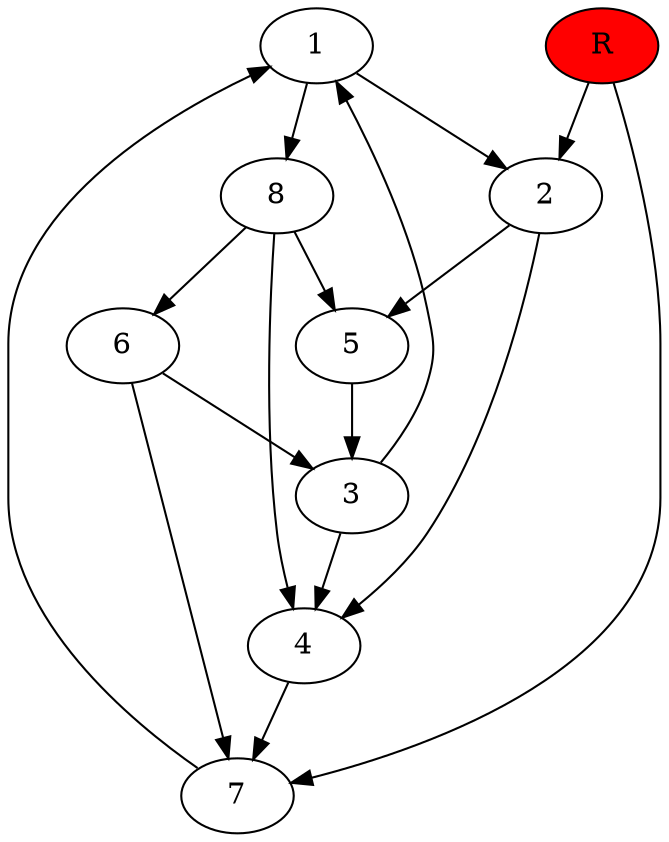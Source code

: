digraph prb6636 {
	1
	2
	3
	4
	5
	6
	7
	8
	R [fillcolor="#ff0000" style=filled]
	1 -> 2
	1 -> 8
	2 -> 4
	2 -> 5
	3 -> 1
	3 -> 4
	4 -> 7
	5 -> 3
	6 -> 3
	6 -> 7
	7 -> 1
	8 -> 4
	8 -> 5
	8 -> 6
	R -> 2
	R -> 7
}
